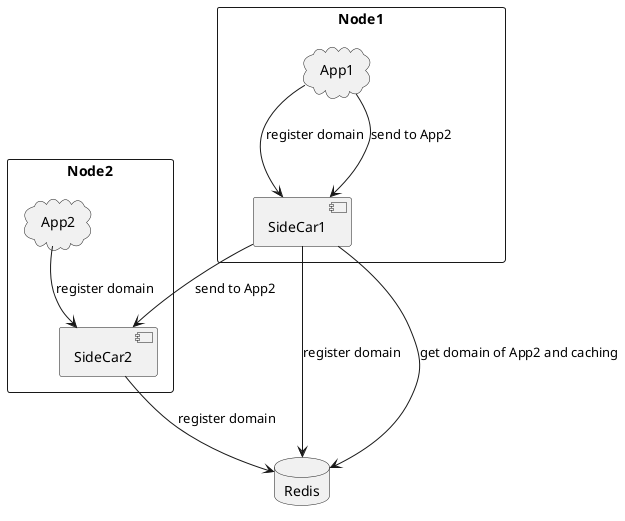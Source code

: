 @startuml blueprint

database Redis

rectangle Node1 {
    component SideCar1
    cloud App1
}

rectangle Node2 {
    component SideCar2
    cloud App2
}

App1 -down-> SideCar1: register domain
SideCar1 -down-> Redis: register domain
App2 -down-> SideCar2: register domain
SideCar2 -down-> Redis: register domain

App1 -down-> SideCar1: send to App2
SideCar1 -down-> Redis: get domain of App2 and caching
SideCar1 --> SideCar2: send to App2

@enduml
